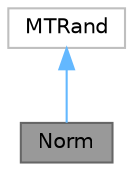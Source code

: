 digraph "Norm"
{
 // LATEX_PDF_SIZE
  bgcolor="transparent";
  edge [fontname=Helvetica,fontsize=10,labelfontname=Helvetica,labelfontsize=10];
  node [fontname=Helvetica,fontsize=10,shape=box,height=0.2,width=0.4];
  Node1 [id="Node000001",label="Norm",height=0.2,width=0.4,color="gray40", fillcolor="grey60", style="filled", fontcolor="black",tooltip="Generate normally distributed random numbers."];
  Node2 -> Node1 [id="edge1_Node000001_Node000002",dir="back",color="steelblue1",style="solid",tooltip=" "];
  Node2 [id="Node000002",label="MTRand",height=0.2,width=0.4,color="grey75", fillcolor="white", style="filled",URL="$class_m_t_rand.html",tooltip=" "];
}
